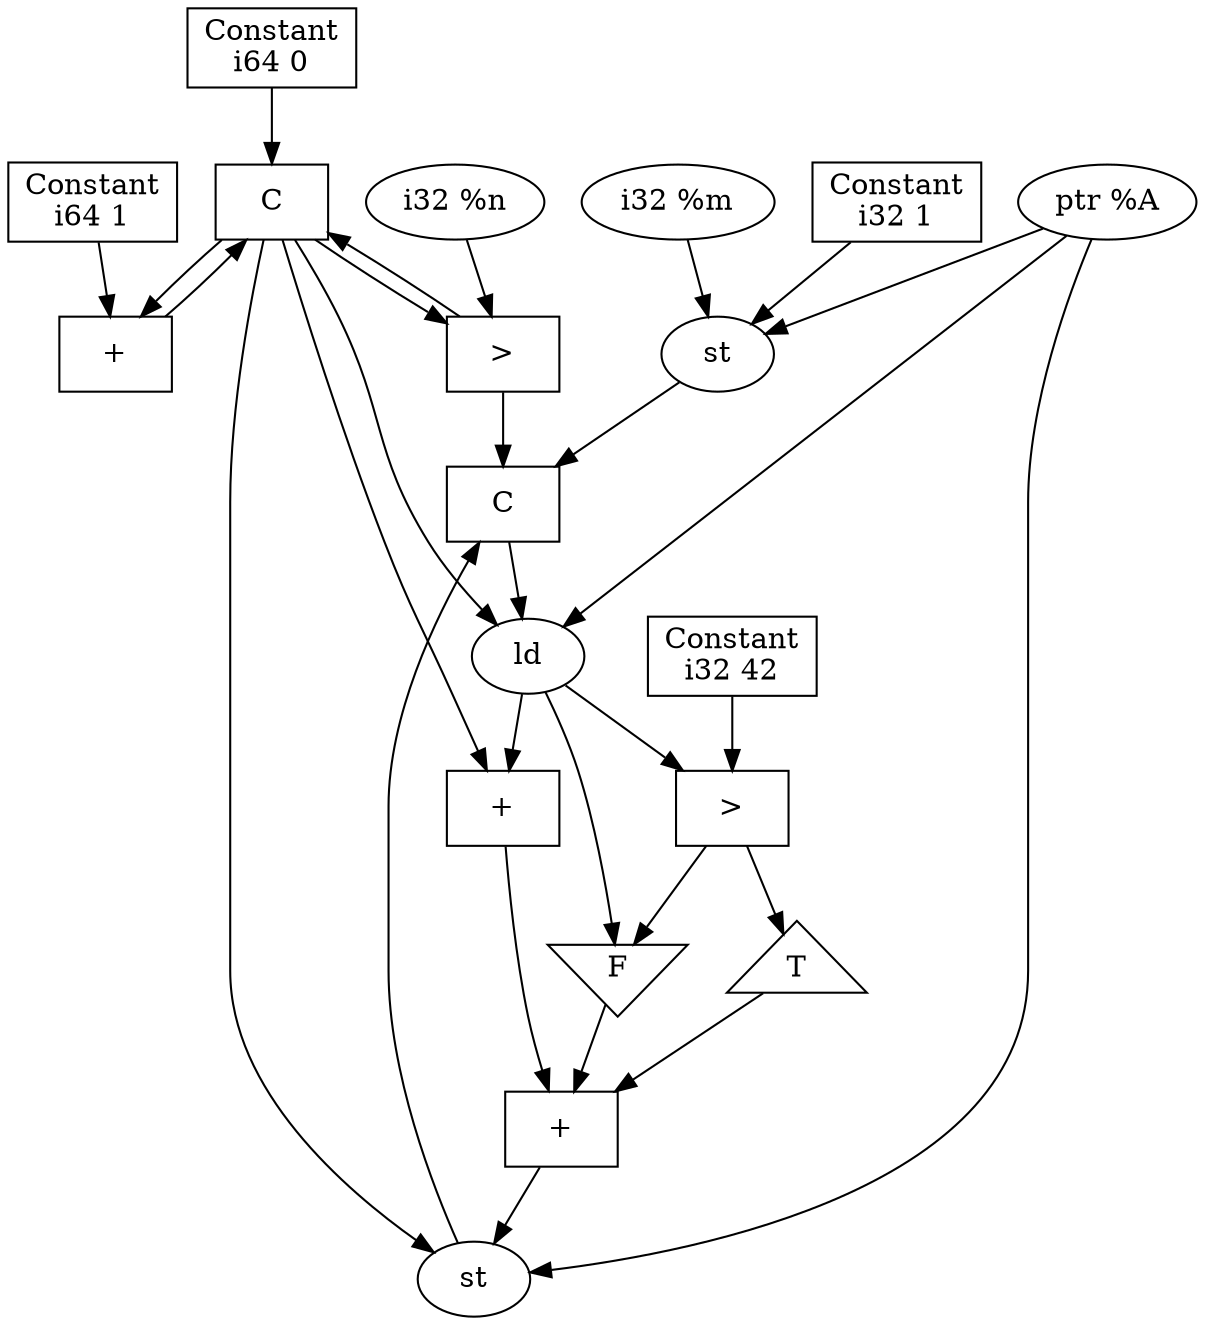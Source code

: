 digraph "custom_dfg" {
  "node0" [label="st", shape="ellipse"];
  "node1" [label=">", shape="box"];
  "node2" [label="C", shape="box"];
  "node3" [label="C", shape="box"];
  "node4" [label="ld", shape="ellipse"];
  "node5" [label=">", shape="box"];
  "node6" [label="+", shape="box"];
  "node7" [label="+", shape="box"];
  "node8" [label="st", shape="ellipse"];
  "node9" [label="+", shape="box"];
  "node10" [label="ptr %A", shape="ellipse"];
  "node11" [label="i32 %n", shape="ellipse"];
  "node12" [label="i32 %m", shape="ellipse"];
  "node13" [label="Constant\ni32 1", shape="box"];
  "node14" [label="Constant\ni64 0", shape="box"];
  "node15" [label="Constant\ni32 42", shape="box"];
  "node16" [label="Constant\ni64 1", shape="box"];
  "node17" [label="T", shape="triangle"];
  "node18" [label="F", shape="invtriangle"];
  "node5" -> "node17";
  "node5" -> "node18";
  "node4" -> "node18";
  "node17" -> "node7";
  "node18" -> "node7";
  "node10" -> "node0";
  "node12" -> "node0";
  "node13" -> "node0";
  "node14" -> "node3";
  "node10" -> "node8";
  "node3" -> "node8";
  "node10" -> "node4";
  "node3" -> "node4";
  "node2" -> "node4";
  "node4" -> "node6";
  "node4" -> "node5";
  "node15" -> "node5";
  "node3" -> "node6";
  "node6" -> "node7";
  "node7" -> "node8";
  "node16" -> "node9";
  "node1" -> "node2";
  "node8" -> "node2";
  "node0" -> "node2";
  "node1" -> "node3";
  "node3" -> "node1";
  "node9" -> "node3";
  "node3" -> "node9";
  "node11" -> "node1";
}
